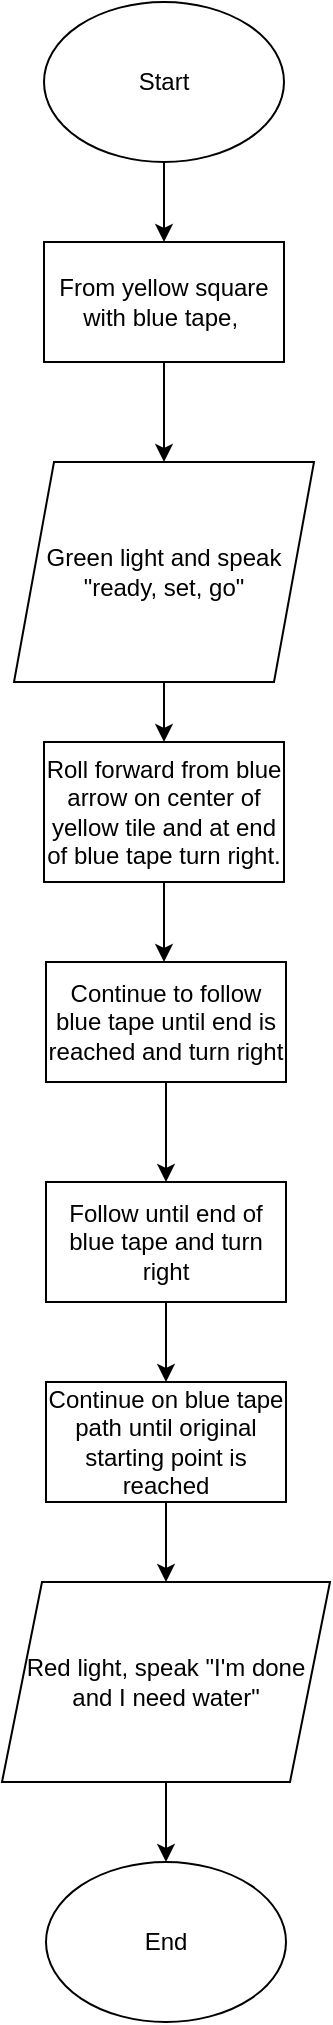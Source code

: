 <mxfile version="13.9.3" type="onedrive"><diagram id="oJBAf2lsi1qeoU5coP5K" name="Page-1"><mxGraphModel dx="716" dy="367" grid="1" gridSize="10" guides="1" tooltips="1" connect="1" arrows="1" fold="1" page="1" pageScale="1" pageWidth="850" pageHeight="1100" math="0" shadow="0"><root><mxCell id="0"/><mxCell id="1" parent="0"/><mxCell id="VBPNg1eunxOnUckdZcXJ-3" value="" style="edgeStyle=orthogonalEdgeStyle;rounded=0;orthogonalLoop=1;jettySize=auto;html=1;" parent="1" source="VBPNg1eunxOnUckdZcXJ-1" target="VBPNg1eunxOnUckdZcXJ-2" edge="1"><mxGeometry relative="1" as="geometry"/></mxCell><mxCell id="VBPNg1eunxOnUckdZcXJ-1" value="Start" style="ellipse;whiteSpace=wrap;html=1;" parent="1" vertex="1"><mxGeometry x="340" width="120" height="80" as="geometry"/></mxCell><mxCell id="VBPNg1eunxOnUckdZcXJ-5" value="" style="edgeStyle=orthogonalEdgeStyle;rounded=0;orthogonalLoop=1;jettySize=auto;html=1;" parent="1" source="VBPNg1eunxOnUckdZcXJ-2" target="VBPNg1eunxOnUckdZcXJ-4" edge="1"><mxGeometry relative="1" as="geometry"/></mxCell><mxCell id="VBPNg1eunxOnUckdZcXJ-2" value="From yellow square with blue tape,&amp;nbsp;" style="whiteSpace=wrap;html=1;" parent="1" vertex="1"><mxGeometry x="340" y="120" width="120" height="60" as="geometry"/></mxCell><mxCell id="VBPNg1eunxOnUckdZcXJ-7" value="" style="edgeStyle=orthogonalEdgeStyle;rounded=0;orthogonalLoop=1;jettySize=auto;html=1;" parent="1" source="VBPNg1eunxOnUckdZcXJ-4" target="VBPNg1eunxOnUckdZcXJ-6" edge="1"><mxGeometry relative="1" as="geometry"/></mxCell><mxCell id="VBPNg1eunxOnUckdZcXJ-4" value="Green light and speak &quot;ready, set, go&quot;" style="shape=parallelogram;perimeter=parallelogramPerimeter;whiteSpace=wrap;html=1;fixedSize=1;" parent="1" vertex="1"><mxGeometry x="325" y="230" width="150" height="110" as="geometry"/></mxCell><mxCell id="VBPNg1eunxOnUckdZcXJ-9" value="" style="edgeStyle=orthogonalEdgeStyle;rounded=0;orthogonalLoop=1;jettySize=auto;html=1;" parent="1" source="VBPNg1eunxOnUckdZcXJ-6" edge="1"><mxGeometry relative="1" as="geometry"><mxPoint x="400" y="480" as="targetPoint"/></mxGeometry></mxCell><mxCell id="VBPNg1eunxOnUckdZcXJ-6" value="Roll forward from blue arrow on center of yellow tile and at end of blue tape turn right." style="whiteSpace=wrap;html=1;" parent="1" vertex="1"><mxGeometry x="340" y="370" width="120" height="70" as="geometry"/></mxCell><mxCell id="VBPNg1eunxOnUckdZcXJ-15" value="End" style="ellipse;whiteSpace=wrap;html=1;" parent="1" vertex="1"><mxGeometry x="341" y="930" width="120" height="80" as="geometry"/></mxCell><mxCell id="zoc1GDlI6b9d-pt76Kqu-5" value="" style="edgeStyle=orthogonalEdgeStyle;rounded=0;orthogonalLoop=1;jettySize=auto;html=1;" edge="1" parent="1" source="zoc1GDlI6b9d-pt76Kqu-3" target="zoc1GDlI6b9d-pt76Kqu-4"><mxGeometry relative="1" as="geometry"/></mxCell><mxCell id="zoc1GDlI6b9d-pt76Kqu-3" value="Continue to follow blue tape until end is reached and turn right" style="whiteSpace=wrap;html=1;" vertex="1" parent="1"><mxGeometry x="341" y="480" width="120" height="60" as="geometry"/></mxCell><mxCell id="zoc1GDlI6b9d-pt76Kqu-8" value="" style="edgeStyle=orthogonalEdgeStyle;rounded=0;orthogonalLoop=1;jettySize=auto;html=1;" edge="1" parent="1" source="zoc1GDlI6b9d-pt76Kqu-4" target="zoc1GDlI6b9d-pt76Kqu-7"><mxGeometry relative="1" as="geometry"/></mxCell><mxCell id="zoc1GDlI6b9d-pt76Kqu-4" value="Follow until end of blue tape and turn right" style="whiteSpace=wrap;html=1;" vertex="1" parent="1"><mxGeometry x="341" y="590" width="120" height="60" as="geometry"/></mxCell><mxCell id="zoc1GDlI6b9d-pt76Kqu-11" value="" style="edgeStyle=orthogonalEdgeStyle;rounded=0;orthogonalLoop=1;jettySize=auto;html=1;" edge="1" parent="1" source="zoc1GDlI6b9d-pt76Kqu-7" target="zoc1GDlI6b9d-pt76Kqu-10"><mxGeometry relative="1" as="geometry"/></mxCell><mxCell id="zoc1GDlI6b9d-pt76Kqu-7" value="Continue on blue tape path until original starting point is reached" style="whiteSpace=wrap;html=1;" vertex="1" parent="1"><mxGeometry x="341" y="690" width="120" height="60" as="geometry"/></mxCell><mxCell id="zoc1GDlI6b9d-pt76Kqu-12" value="" style="edgeStyle=orthogonalEdgeStyle;rounded=0;orthogonalLoop=1;jettySize=auto;html=1;" edge="1" parent="1" source="zoc1GDlI6b9d-pt76Kqu-10" target="VBPNg1eunxOnUckdZcXJ-15"><mxGeometry relative="1" as="geometry"/></mxCell><mxCell id="zoc1GDlI6b9d-pt76Kqu-10" value="Red light, speak &quot;I'm done and I need water&quot;" style="shape=parallelogram;perimeter=parallelogramPerimeter;whiteSpace=wrap;html=1;fixedSize=1;" vertex="1" parent="1"><mxGeometry x="319" y="790" width="164" height="100" as="geometry"/></mxCell></root></mxGraphModel></diagram></mxfile>